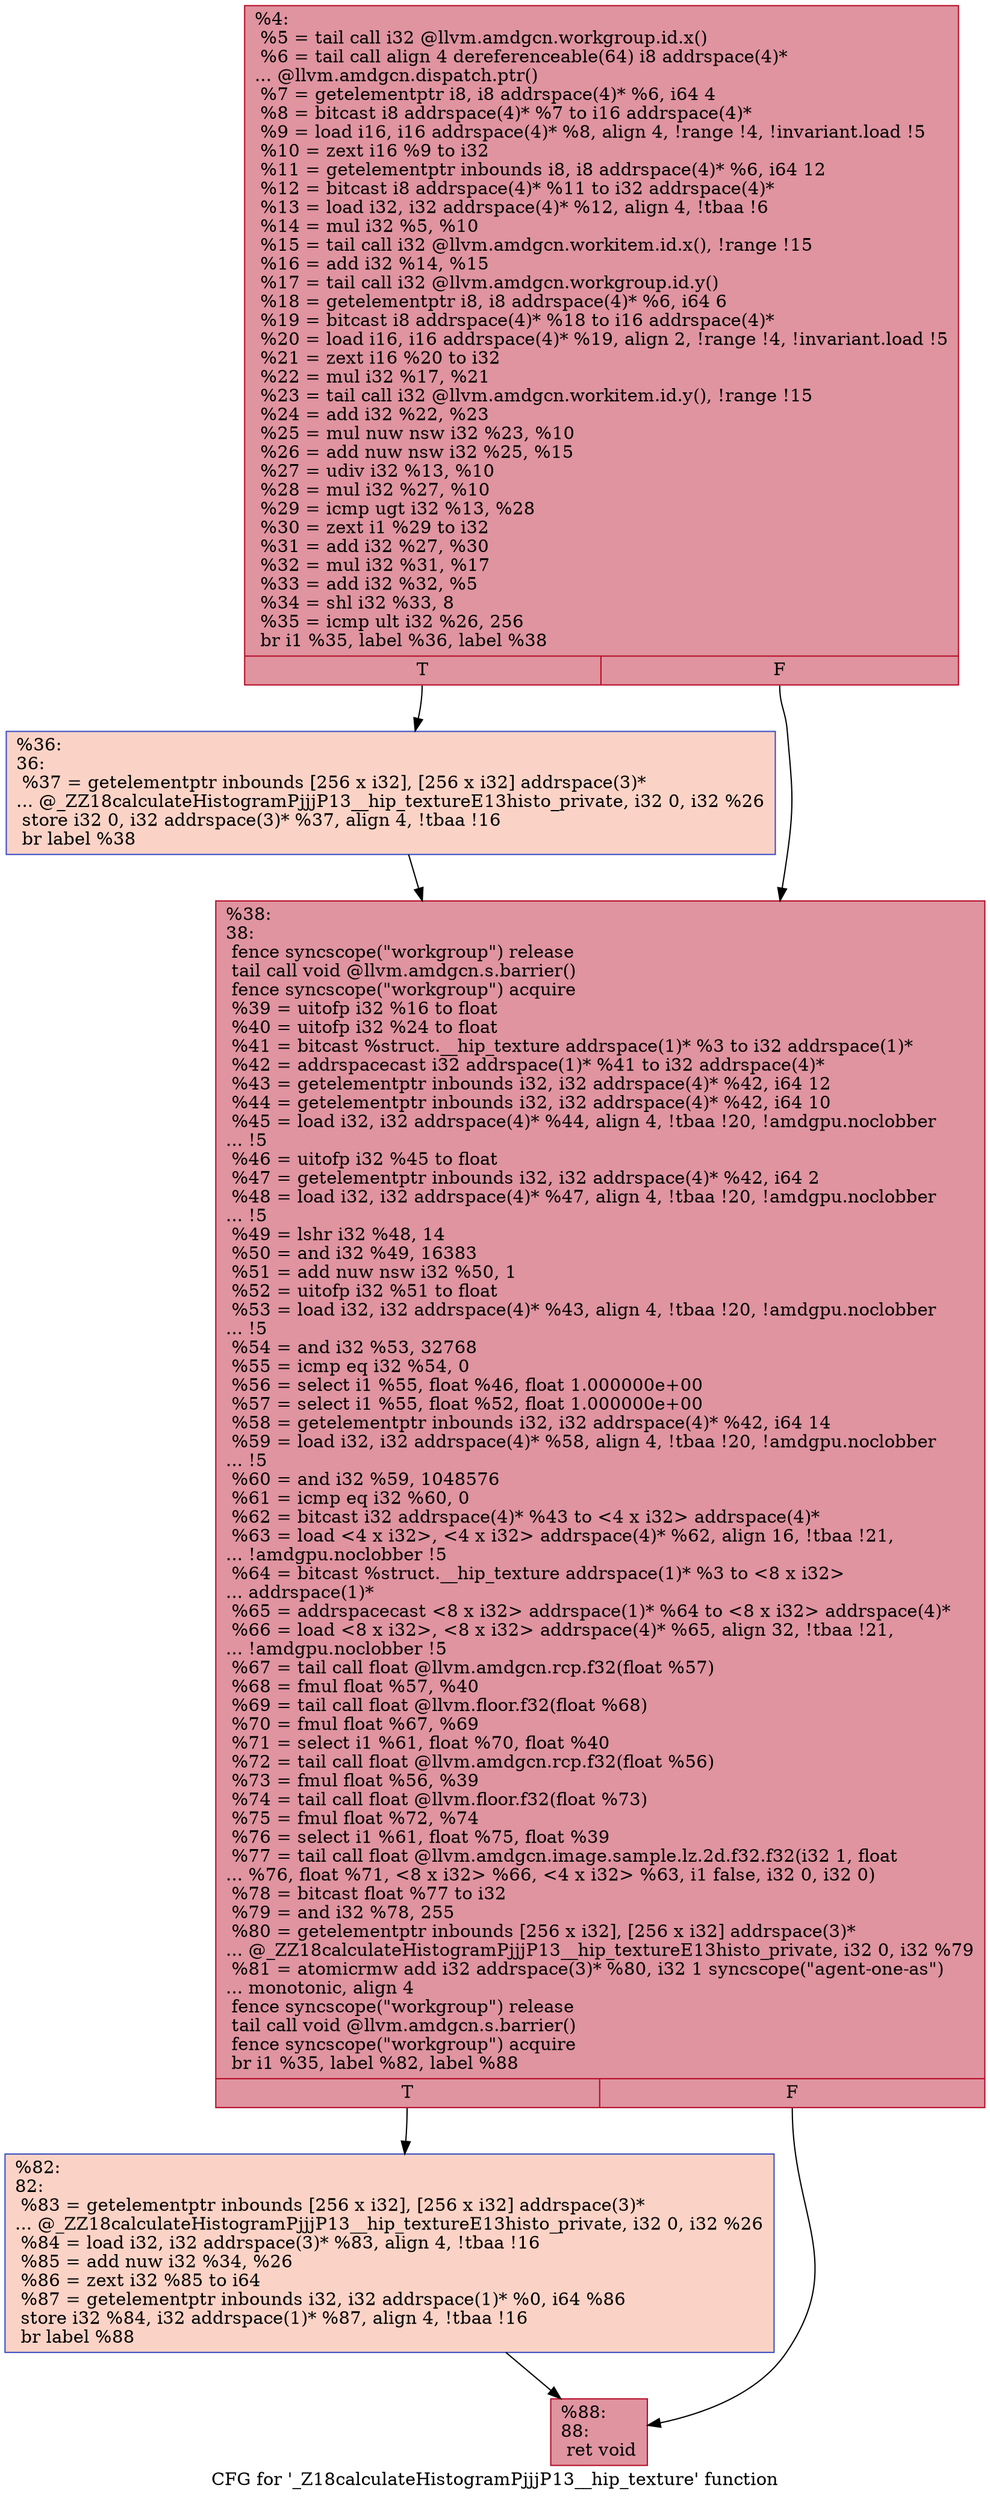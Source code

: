 digraph "CFG for '_Z18calculateHistogramPjjjP13__hip_texture' function" {
	label="CFG for '_Z18calculateHistogramPjjjP13__hip_texture' function";

	Node0x58a13e0 [shape=record,color="#b70d28ff", style=filled, fillcolor="#b70d2870",label="{%4:\l  %5 = tail call i32 @llvm.amdgcn.workgroup.id.x()\l  %6 = tail call align 4 dereferenceable(64) i8 addrspace(4)*\l... @llvm.amdgcn.dispatch.ptr()\l  %7 = getelementptr i8, i8 addrspace(4)* %6, i64 4\l  %8 = bitcast i8 addrspace(4)* %7 to i16 addrspace(4)*\l  %9 = load i16, i16 addrspace(4)* %8, align 4, !range !4, !invariant.load !5\l  %10 = zext i16 %9 to i32\l  %11 = getelementptr inbounds i8, i8 addrspace(4)* %6, i64 12\l  %12 = bitcast i8 addrspace(4)* %11 to i32 addrspace(4)*\l  %13 = load i32, i32 addrspace(4)* %12, align 4, !tbaa !6\l  %14 = mul i32 %5, %10\l  %15 = tail call i32 @llvm.amdgcn.workitem.id.x(), !range !15\l  %16 = add i32 %14, %15\l  %17 = tail call i32 @llvm.amdgcn.workgroup.id.y()\l  %18 = getelementptr i8, i8 addrspace(4)* %6, i64 6\l  %19 = bitcast i8 addrspace(4)* %18 to i16 addrspace(4)*\l  %20 = load i16, i16 addrspace(4)* %19, align 2, !range !4, !invariant.load !5\l  %21 = zext i16 %20 to i32\l  %22 = mul i32 %17, %21\l  %23 = tail call i32 @llvm.amdgcn.workitem.id.y(), !range !15\l  %24 = add i32 %22, %23\l  %25 = mul nuw nsw i32 %23, %10\l  %26 = add nuw nsw i32 %25, %15\l  %27 = udiv i32 %13, %10\l  %28 = mul i32 %27, %10\l  %29 = icmp ugt i32 %13, %28\l  %30 = zext i1 %29 to i32\l  %31 = add i32 %27, %30\l  %32 = mul i32 %31, %17\l  %33 = add i32 %32, %5\l  %34 = shl i32 %33, 8\l  %35 = icmp ult i32 %26, 256\l  br i1 %35, label %36, label %38\l|{<s0>T|<s1>F}}"];
	Node0x58a13e0:s0 -> Node0x58a5700;
	Node0x58a13e0:s1 -> Node0x58a5790;
	Node0x58a5700 [shape=record,color="#3d50c3ff", style=filled, fillcolor="#f59c7d70",label="{%36:\l36:                                               \l  %37 = getelementptr inbounds [256 x i32], [256 x i32] addrspace(3)*\l... @_ZZ18calculateHistogramPjjjP13__hip_textureE13histo_private, i32 0, i32 %26\l  store i32 0, i32 addrspace(3)* %37, align 4, !tbaa !16\l  br label %38\l}"];
	Node0x58a5700 -> Node0x58a5790;
	Node0x58a5790 [shape=record,color="#b70d28ff", style=filled, fillcolor="#b70d2870",label="{%38:\l38:                                               \l  fence syncscope(\"workgroup\") release\l  tail call void @llvm.amdgcn.s.barrier()\l  fence syncscope(\"workgroup\") acquire\l  %39 = uitofp i32 %16 to float\l  %40 = uitofp i32 %24 to float\l  %41 = bitcast %struct.__hip_texture addrspace(1)* %3 to i32 addrspace(1)*\l  %42 = addrspacecast i32 addrspace(1)* %41 to i32 addrspace(4)*\l  %43 = getelementptr inbounds i32, i32 addrspace(4)* %42, i64 12\l  %44 = getelementptr inbounds i32, i32 addrspace(4)* %42, i64 10\l  %45 = load i32, i32 addrspace(4)* %44, align 4, !tbaa !20, !amdgpu.noclobber\l... !5\l  %46 = uitofp i32 %45 to float\l  %47 = getelementptr inbounds i32, i32 addrspace(4)* %42, i64 2\l  %48 = load i32, i32 addrspace(4)* %47, align 4, !tbaa !20, !amdgpu.noclobber\l... !5\l  %49 = lshr i32 %48, 14\l  %50 = and i32 %49, 16383\l  %51 = add nuw nsw i32 %50, 1\l  %52 = uitofp i32 %51 to float\l  %53 = load i32, i32 addrspace(4)* %43, align 4, !tbaa !20, !amdgpu.noclobber\l... !5\l  %54 = and i32 %53, 32768\l  %55 = icmp eq i32 %54, 0\l  %56 = select i1 %55, float %46, float 1.000000e+00\l  %57 = select i1 %55, float %52, float 1.000000e+00\l  %58 = getelementptr inbounds i32, i32 addrspace(4)* %42, i64 14\l  %59 = load i32, i32 addrspace(4)* %58, align 4, !tbaa !20, !amdgpu.noclobber\l... !5\l  %60 = and i32 %59, 1048576\l  %61 = icmp eq i32 %60, 0\l  %62 = bitcast i32 addrspace(4)* %43 to \<4 x i32\> addrspace(4)*\l  %63 = load \<4 x i32\>, \<4 x i32\> addrspace(4)* %62, align 16, !tbaa !21,\l... !amdgpu.noclobber !5\l  %64 = bitcast %struct.__hip_texture addrspace(1)* %3 to \<8 x i32\>\l... addrspace(1)*\l  %65 = addrspacecast \<8 x i32\> addrspace(1)* %64 to \<8 x i32\> addrspace(4)*\l  %66 = load \<8 x i32\>, \<8 x i32\> addrspace(4)* %65, align 32, !tbaa !21,\l... !amdgpu.noclobber !5\l  %67 = tail call float @llvm.amdgcn.rcp.f32(float %57)\l  %68 = fmul float %57, %40\l  %69 = tail call float @llvm.floor.f32(float %68)\l  %70 = fmul float %67, %69\l  %71 = select i1 %61, float %70, float %40\l  %72 = tail call float @llvm.amdgcn.rcp.f32(float %56)\l  %73 = fmul float %56, %39\l  %74 = tail call float @llvm.floor.f32(float %73)\l  %75 = fmul float %72, %74\l  %76 = select i1 %61, float %75, float %39\l  %77 = tail call float @llvm.amdgcn.image.sample.lz.2d.f32.f32(i32 1, float\l... %76, float %71, \<8 x i32\> %66, \<4 x i32\> %63, i1 false, i32 0, i32 0)\l  %78 = bitcast float %77 to i32\l  %79 = and i32 %78, 255\l  %80 = getelementptr inbounds [256 x i32], [256 x i32] addrspace(3)*\l... @_ZZ18calculateHistogramPjjjP13__hip_textureE13histo_private, i32 0, i32 %79\l  %81 = atomicrmw add i32 addrspace(3)* %80, i32 1 syncscope(\"agent-one-as\")\l... monotonic, align 4\l  fence syncscope(\"workgroup\") release\l  tail call void @llvm.amdgcn.s.barrier()\l  fence syncscope(\"workgroup\") acquire\l  br i1 %35, label %82, label %88\l|{<s0>T|<s1>F}}"];
	Node0x58a5790:s0 -> Node0x58aa3e0;
	Node0x58a5790:s1 -> Node0x58aa430;
	Node0x58aa3e0 [shape=record,color="#3d50c3ff", style=filled, fillcolor="#f59c7d70",label="{%82:\l82:                                               \l  %83 = getelementptr inbounds [256 x i32], [256 x i32] addrspace(3)*\l... @_ZZ18calculateHistogramPjjjP13__hip_textureE13histo_private, i32 0, i32 %26\l  %84 = load i32, i32 addrspace(3)* %83, align 4, !tbaa !16\l  %85 = add nuw i32 %34, %26\l  %86 = zext i32 %85 to i64\l  %87 = getelementptr inbounds i32, i32 addrspace(1)* %0, i64 %86\l  store i32 %84, i32 addrspace(1)* %87, align 4, !tbaa !16\l  br label %88\l}"];
	Node0x58aa3e0 -> Node0x58aa430;
	Node0x58aa430 [shape=record,color="#b70d28ff", style=filled, fillcolor="#b70d2870",label="{%88:\l88:                                               \l  ret void\l}"];
}
